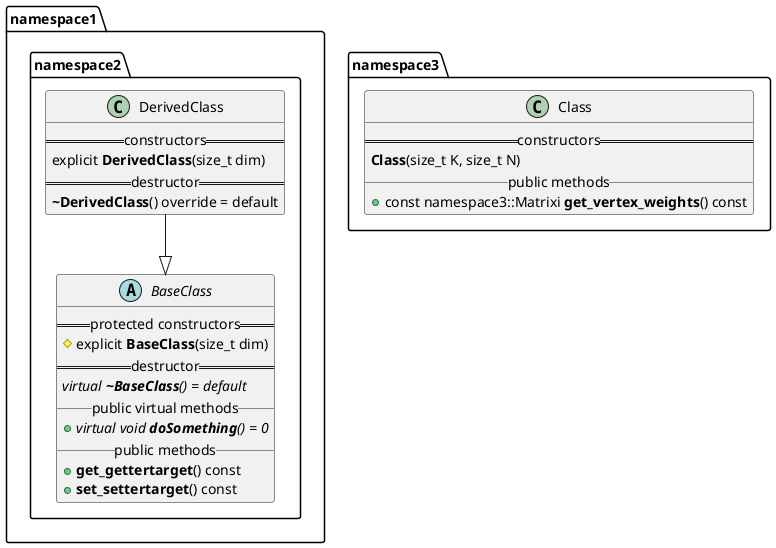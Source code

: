 @startuml


namespace namespace1 {


namespace namespace2 {

        abstract class BaseClass {
            == protected constructors ==
                # explicit **BaseClass**(size_t dim)
            == destructor ==
                {abstract} virtual **~BaseClass**() = default
            __ public virtual methods __
                + {abstract} virtual void **doSomething**() = 0
            __ public methods __
                + **get_gettertarget**() const
                + **set_settertarget**() const
        }
        DerivedClass --|> BaseClass
        class DerivedClass {
            == constructors ==
                explicit **DerivedClass**(size_t dim)
            == destructor ==
                 **~DerivedClass**() override = default
        }
    }
}



namespace namespace3 {

    class Class {
        == constructors ==
            **Class**(size_t K, size_t N)
        __ public methods __
            + const namespace3::Matrixi **get_vertex_weights**() const
    }
}



@enduml
